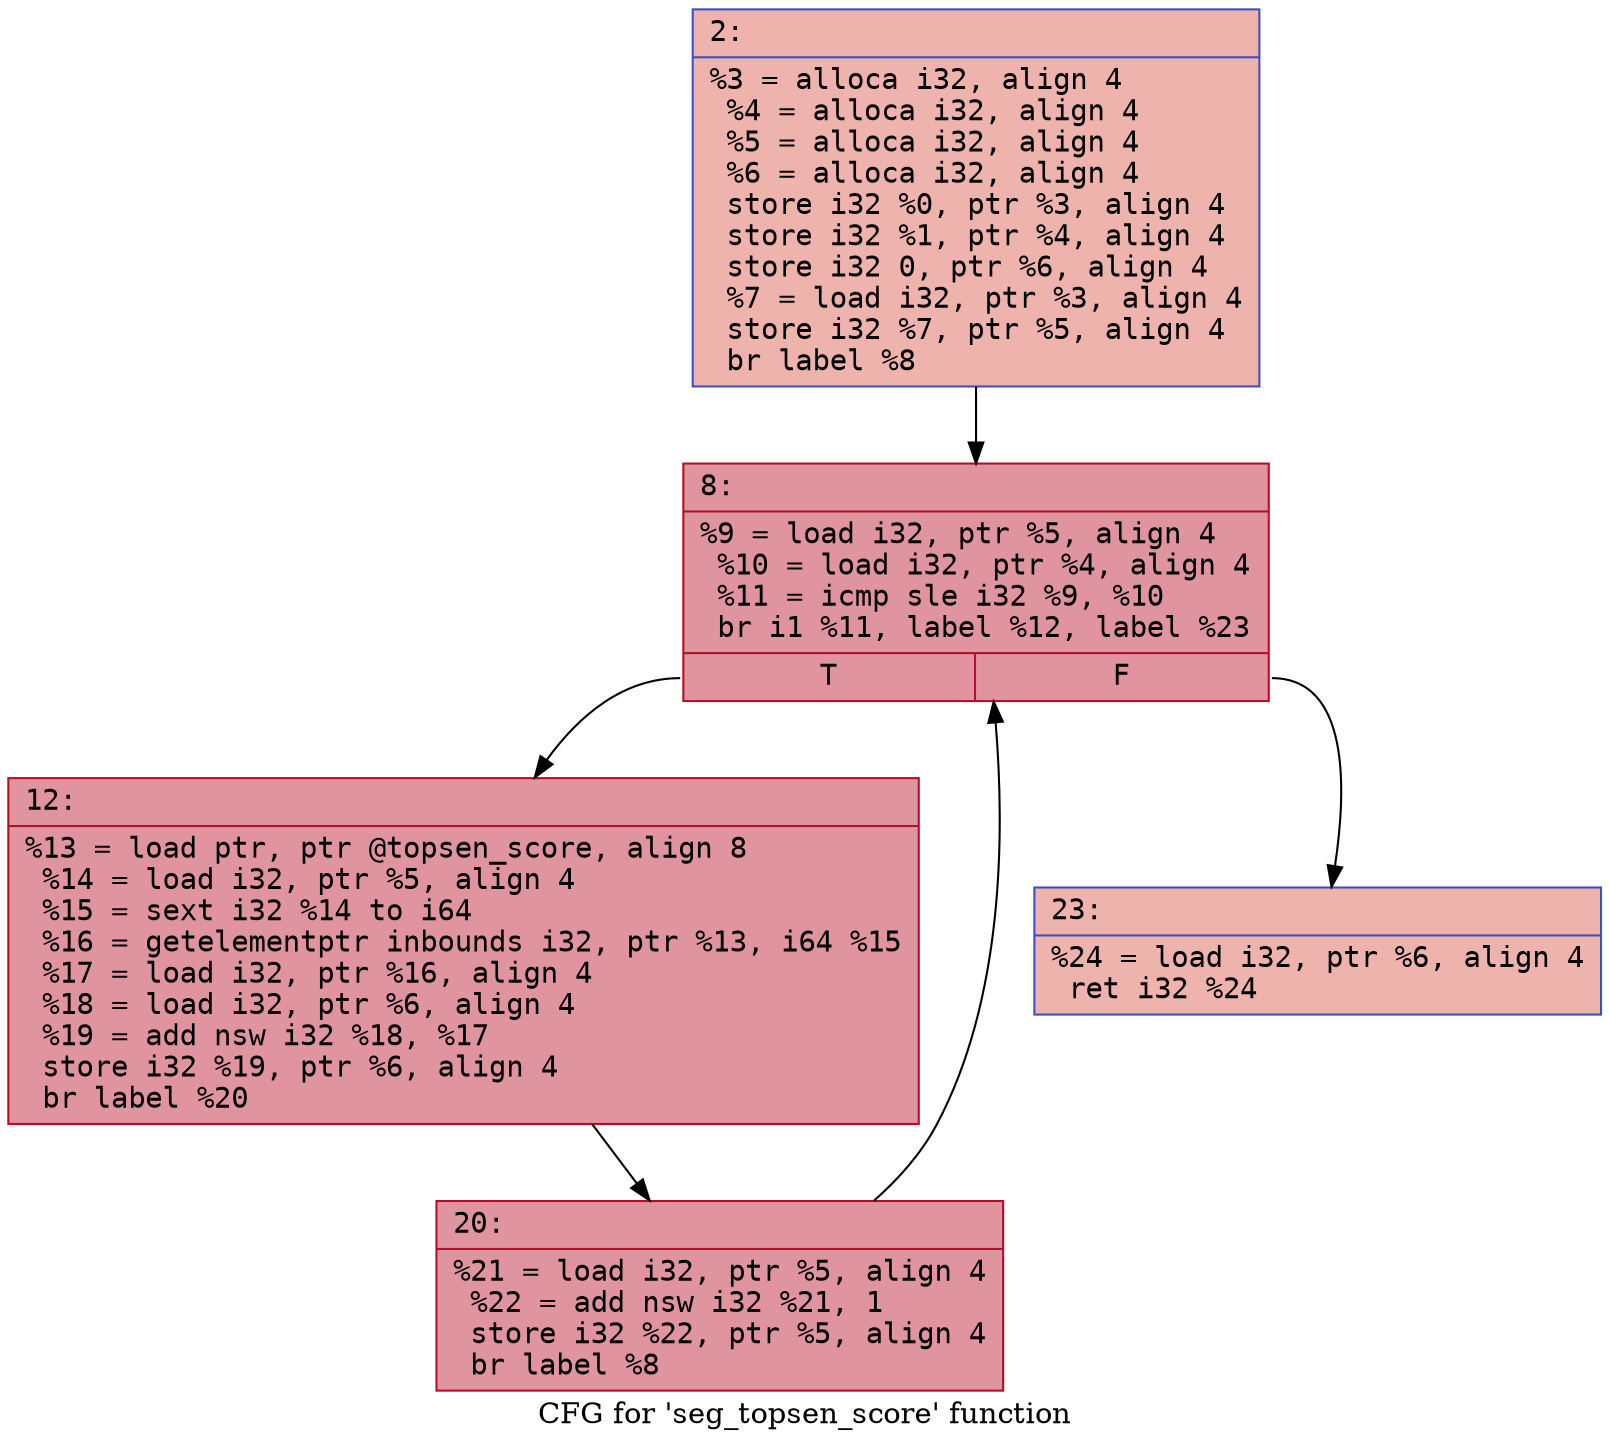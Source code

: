 digraph "CFG for 'seg_topsen_score' function" {
	label="CFG for 'seg_topsen_score' function";

	Node0x60000203af30 [shape=record,color="#3d50c3ff", style=filled, fillcolor="#d6524470" fontname="Courier",label="{2:\l|  %3 = alloca i32, align 4\l  %4 = alloca i32, align 4\l  %5 = alloca i32, align 4\l  %6 = alloca i32, align 4\l  store i32 %0, ptr %3, align 4\l  store i32 %1, ptr %4, align 4\l  store i32 0, ptr %6, align 4\l  %7 = load i32, ptr %3, align 4\l  store i32 %7, ptr %5, align 4\l  br label %8\l}"];
	Node0x60000203af30 -> Node0x60000203af80[tooltip="2 -> 8\nProbability 100.00%" ];
	Node0x60000203af80 [shape=record,color="#b70d28ff", style=filled, fillcolor="#b70d2870" fontname="Courier",label="{8:\l|  %9 = load i32, ptr %5, align 4\l  %10 = load i32, ptr %4, align 4\l  %11 = icmp sle i32 %9, %10\l  br i1 %11, label %12, label %23\l|{<s0>T|<s1>F}}"];
	Node0x60000203af80:s0 -> Node0x60000203afd0[tooltip="8 -> 12\nProbability 96.88%" ];
	Node0x60000203af80:s1 -> Node0x60000203b070[tooltip="8 -> 23\nProbability 3.12%" ];
	Node0x60000203afd0 [shape=record,color="#b70d28ff", style=filled, fillcolor="#b70d2870" fontname="Courier",label="{12:\l|  %13 = load ptr, ptr @topsen_score, align 8\l  %14 = load i32, ptr %5, align 4\l  %15 = sext i32 %14 to i64\l  %16 = getelementptr inbounds i32, ptr %13, i64 %15\l  %17 = load i32, ptr %16, align 4\l  %18 = load i32, ptr %6, align 4\l  %19 = add nsw i32 %18, %17\l  store i32 %19, ptr %6, align 4\l  br label %20\l}"];
	Node0x60000203afd0 -> Node0x60000203b020[tooltip="12 -> 20\nProbability 100.00%" ];
	Node0x60000203b020 [shape=record,color="#b70d28ff", style=filled, fillcolor="#b70d2870" fontname="Courier",label="{20:\l|  %21 = load i32, ptr %5, align 4\l  %22 = add nsw i32 %21, 1\l  store i32 %22, ptr %5, align 4\l  br label %8\l}"];
	Node0x60000203b020 -> Node0x60000203af80[tooltip="20 -> 8\nProbability 100.00%" ];
	Node0x60000203b070 [shape=record,color="#3d50c3ff", style=filled, fillcolor="#d6524470" fontname="Courier",label="{23:\l|  %24 = load i32, ptr %6, align 4\l  ret i32 %24\l}"];
}

